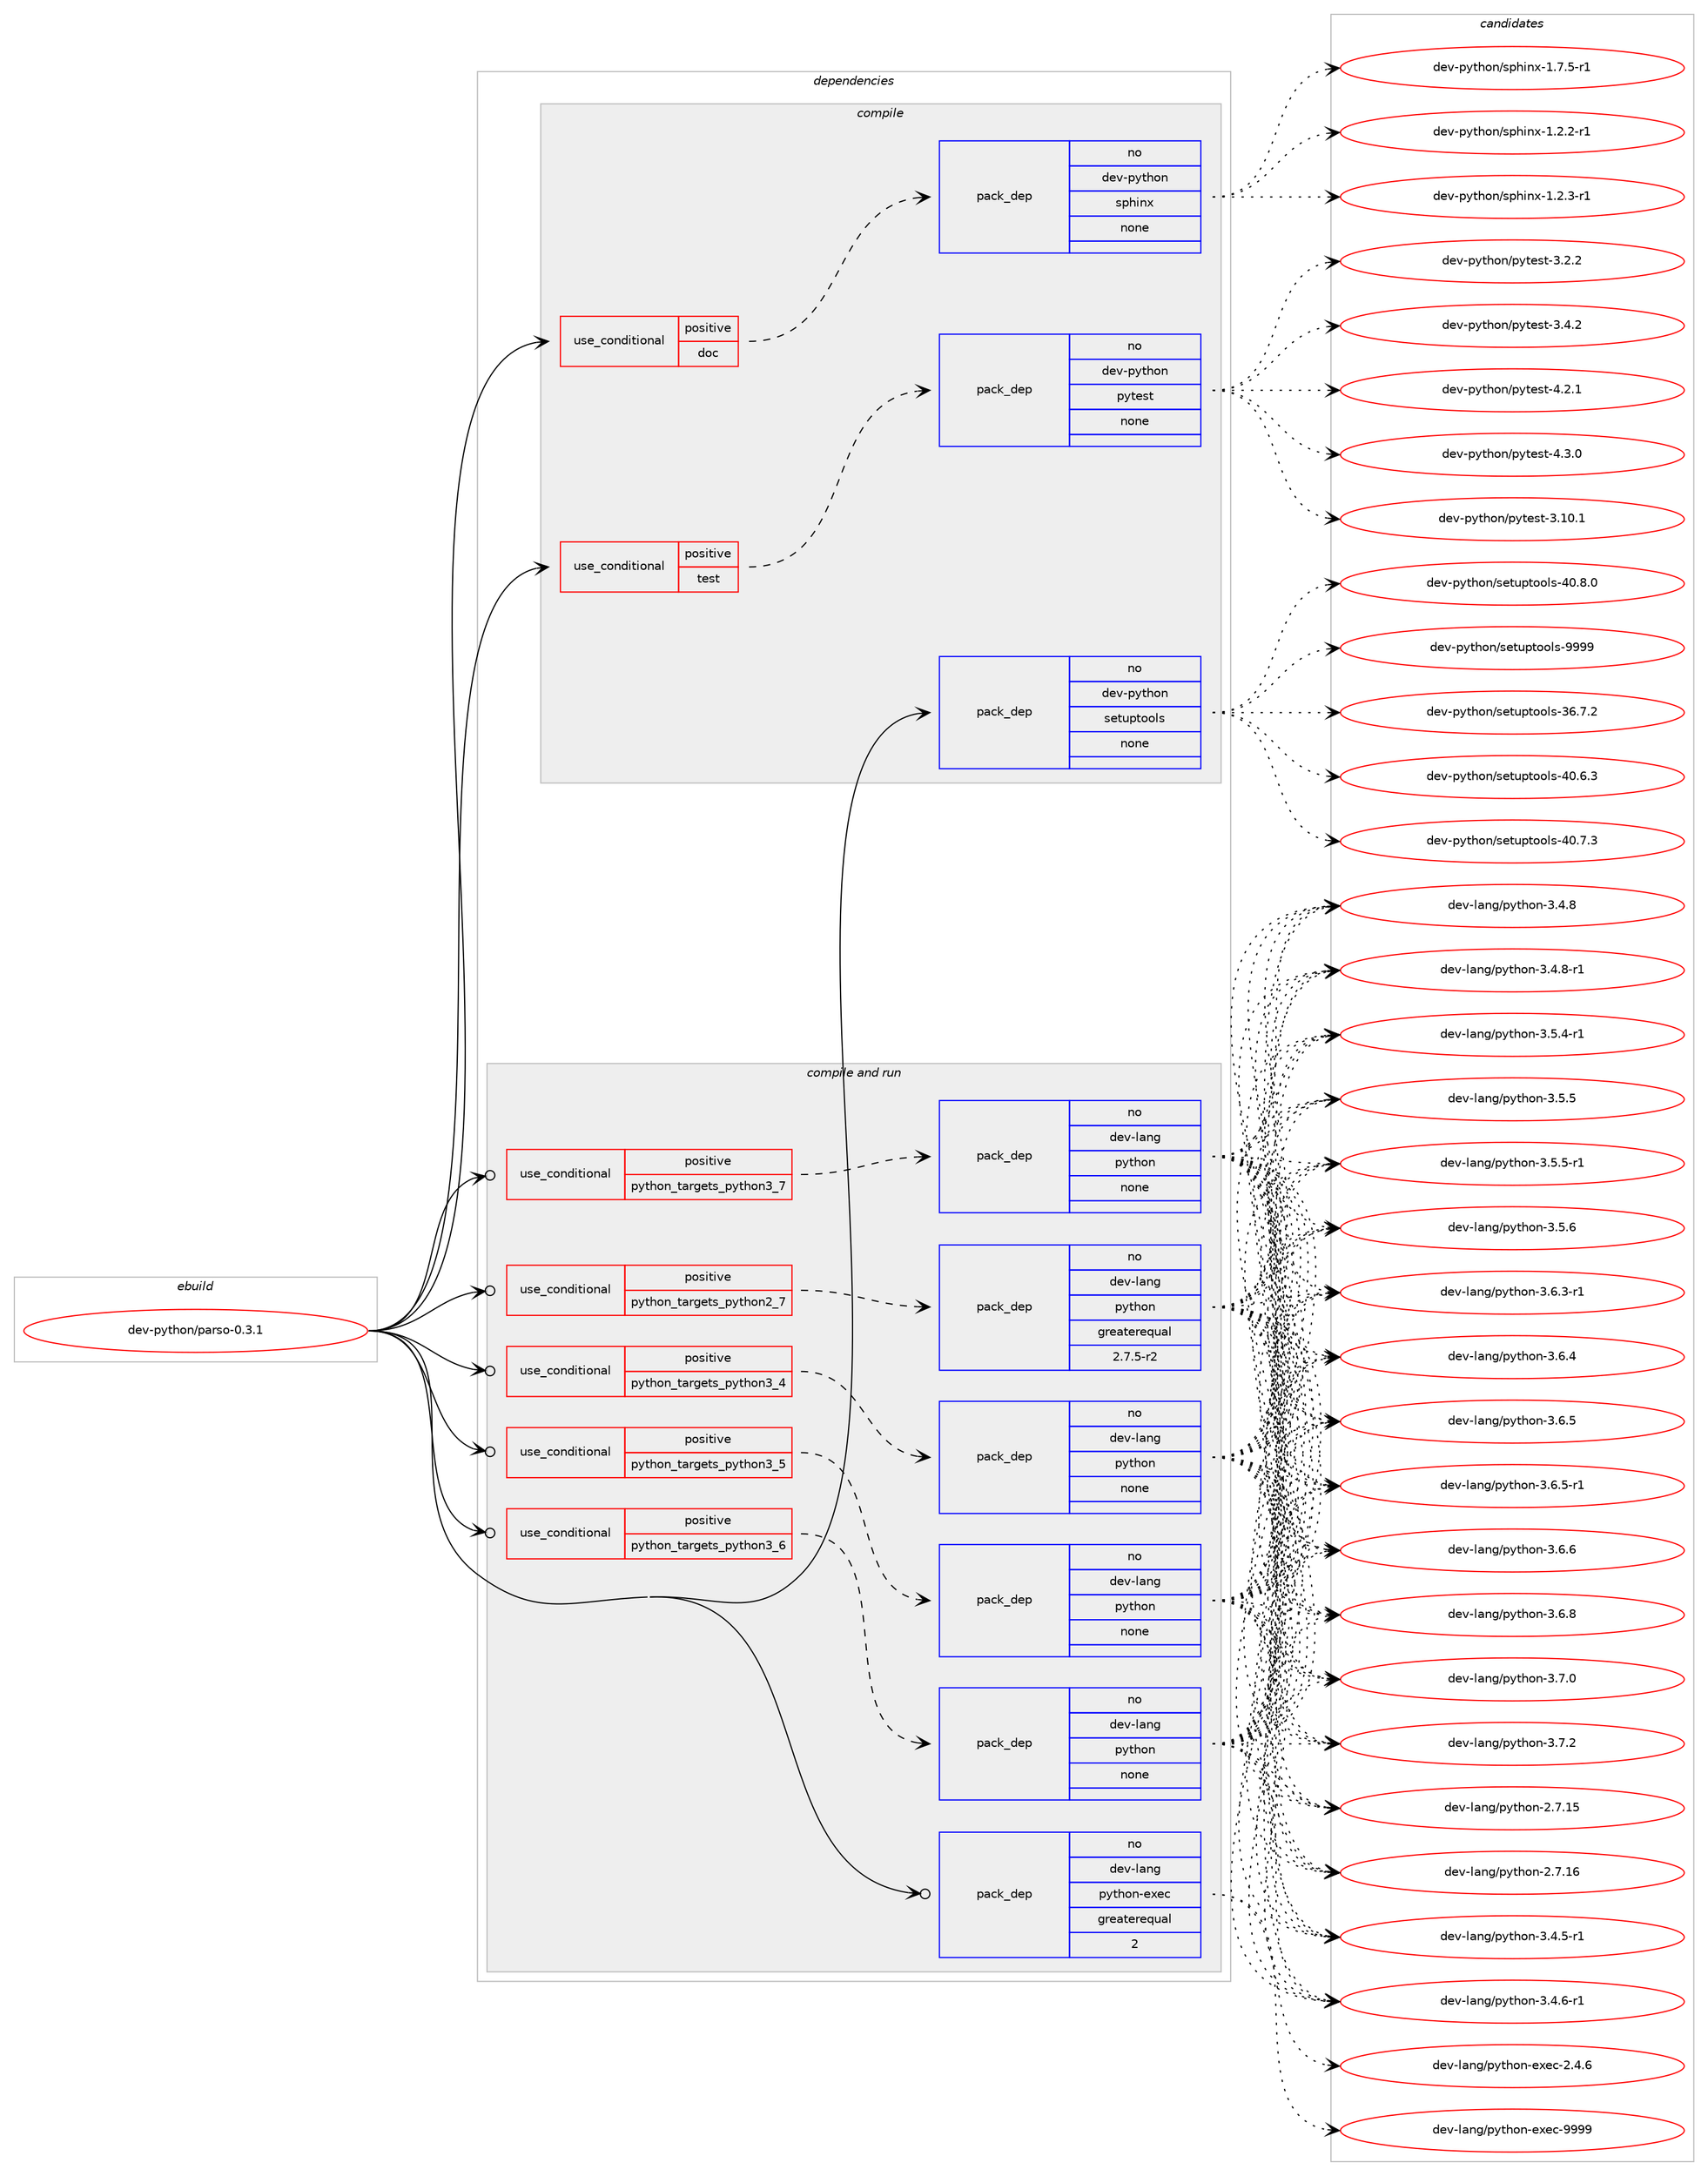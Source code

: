 digraph prolog {

# *************
# Graph options
# *************

newrank=true;
concentrate=true;
compound=true;
graph [rankdir=LR,fontname=Helvetica,fontsize=10,ranksep=1.5];#, ranksep=2.5, nodesep=0.2];
edge  [arrowhead=vee];
node  [fontname=Helvetica,fontsize=10];

# **********
# The ebuild
# **********

subgraph cluster_leftcol {
color=gray;
rank=same;
label=<<i>ebuild</i>>;
id [label="dev-python/parso-0.3.1", color=red, width=4, href="../dev-python/parso-0.3.1.svg"];
}

# ****************
# The dependencies
# ****************

subgraph cluster_midcol {
color=gray;
label=<<i>dependencies</i>>;
subgraph cluster_compile {
fillcolor="#eeeeee";
style=filled;
label=<<i>compile</i>>;
subgraph cond379013 {
dependency1424343 [label=<<TABLE BORDER="0" CELLBORDER="1" CELLSPACING="0" CELLPADDING="4"><TR><TD ROWSPAN="3" CELLPADDING="10">use_conditional</TD></TR><TR><TD>positive</TD></TR><TR><TD>doc</TD></TR></TABLE>>, shape=none, color=red];
subgraph pack1022020 {
dependency1424344 [label=<<TABLE BORDER="0" CELLBORDER="1" CELLSPACING="0" CELLPADDING="4" WIDTH="220"><TR><TD ROWSPAN="6" CELLPADDING="30">pack_dep</TD></TR><TR><TD WIDTH="110">no</TD></TR><TR><TD>dev-python</TD></TR><TR><TD>sphinx</TD></TR><TR><TD>none</TD></TR><TR><TD></TD></TR></TABLE>>, shape=none, color=blue];
}
dependency1424343:e -> dependency1424344:w [weight=20,style="dashed",arrowhead="vee"];
}
id:e -> dependency1424343:w [weight=20,style="solid",arrowhead="vee"];
subgraph cond379014 {
dependency1424345 [label=<<TABLE BORDER="0" CELLBORDER="1" CELLSPACING="0" CELLPADDING="4"><TR><TD ROWSPAN="3" CELLPADDING="10">use_conditional</TD></TR><TR><TD>positive</TD></TR><TR><TD>test</TD></TR></TABLE>>, shape=none, color=red];
subgraph pack1022021 {
dependency1424346 [label=<<TABLE BORDER="0" CELLBORDER="1" CELLSPACING="0" CELLPADDING="4" WIDTH="220"><TR><TD ROWSPAN="6" CELLPADDING="30">pack_dep</TD></TR><TR><TD WIDTH="110">no</TD></TR><TR><TD>dev-python</TD></TR><TR><TD>pytest</TD></TR><TR><TD>none</TD></TR><TR><TD></TD></TR></TABLE>>, shape=none, color=blue];
}
dependency1424345:e -> dependency1424346:w [weight=20,style="dashed",arrowhead="vee"];
}
id:e -> dependency1424345:w [weight=20,style="solid",arrowhead="vee"];
subgraph pack1022022 {
dependency1424347 [label=<<TABLE BORDER="0" CELLBORDER="1" CELLSPACING="0" CELLPADDING="4" WIDTH="220"><TR><TD ROWSPAN="6" CELLPADDING="30">pack_dep</TD></TR><TR><TD WIDTH="110">no</TD></TR><TR><TD>dev-python</TD></TR><TR><TD>setuptools</TD></TR><TR><TD>none</TD></TR><TR><TD></TD></TR></TABLE>>, shape=none, color=blue];
}
id:e -> dependency1424347:w [weight=20,style="solid",arrowhead="vee"];
}
subgraph cluster_compileandrun {
fillcolor="#eeeeee";
style=filled;
label=<<i>compile and run</i>>;
subgraph cond379015 {
dependency1424348 [label=<<TABLE BORDER="0" CELLBORDER="1" CELLSPACING="0" CELLPADDING="4"><TR><TD ROWSPAN="3" CELLPADDING="10">use_conditional</TD></TR><TR><TD>positive</TD></TR><TR><TD>python_targets_python2_7</TD></TR></TABLE>>, shape=none, color=red];
subgraph pack1022023 {
dependency1424349 [label=<<TABLE BORDER="0" CELLBORDER="1" CELLSPACING="0" CELLPADDING="4" WIDTH="220"><TR><TD ROWSPAN="6" CELLPADDING="30">pack_dep</TD></TR><TR><TD WIDTH="110">no</TD></TR><TR><TD>dev-lang</TD></TR><TR><TD>python</TD></TR><TR><TD>greaterequal</TD></TR><TR><TD>2.7.5-r2</TD></TR></TABLE>>, shape=none, color=blue];
}
dependency1424348:e -> dependency1424349:w [weight=20,style="dashed",arrowhead="vee"];
}
id:e -> dependency1424348:w [weight=20,style="solid",arrowhead="odotvee"];
subgraph cond379016 {
dependency1424350 [label=<<TABLE BORDER="0" CELLBORDER="1" CELLSPACING="0" CELLPADDING="4"><TR><TD ROWSPAN="3" CELLPADDING="10">use_conditional</TD></TR><TR><TD>positive</TD></TR><TR><TD>python_targets_python3_4</TD></TR></TABLE>>, shape=none, color=red];
subgraph pack1022024 {
dependency1424351 [label=<<TABLE BORDER="0" CELLBORDER="1" CELLSPACING="0" CELLPADDING="4" WIDTH="220"><TR><TD ROWSPAN="6" CELLPADDING="30">pack_dep</TD></TR><TR><TD WIDTH="110">no</TD></TR><TR><TD>dev-lang</TD></TR><TR><TD>python</TD></TR><TR><TD>none</TD></TR><TR><TD></TD></TR></TABLE>>, shape=none, color=blue];
}
dependency1424350:e -> dependency1424351:w [weight=20,style="dashed",arrowhead="vee"];
}
id:e -> dependency1424350:w [weight=20,style="solid",arrowhead="odotvee"];
subgraph cond379017 {
dependency1424352 [label=<<TABLE BORDER="0" CELLBORDER="1" CELLSPACING="0" CELLPADDING="4"><TR><TD ROWSPAN="3" CELLPADDING="10">use_conditional</TD></TR><TR><TD>positive</TD></TR><TR><TD>python_targets_python3_5</TD></TR></TABLE>>, shape=none, color=red];
subgraph pack1022025 {
dependency1424353 [label=<<TABLE BORDER="0" CELLBORDER="1" CELLSPACING="0" CELLPADDING="4" WIDTH="220"><TR><TD ROWSPAN="6" CELLPADDING="30">pack_dep</TD></TR><TR><TD WIDTH="110">no</TD></TR><TR><TD>dev-lang</TD></TR><TR><TD>python</TD></TR><TR><TD>none</TD></TR><TR><TD></TD></TR></TABLE>>, shape=none, color=blue];
}
dependency1424352:e -> dependency1424353:w [weight=20,style="dashed",arrowhead="vee"];
}
id:e -> dependency1424352:w [weight=20,style="solid",arrowhead="odotvee"];
subgraph cond379018 {
dependency1424354 [label=<<TABLE BORDER="0" CELLBORDER="1" CELLSPACING="0" CELLPADDING="4"><TR><TD ROWSPAN="3" CELLPADDING="10">use_conditional</TD></TR><TR><TD>positive</TD></TR><TR><TD>python_targets_python3_6</TD></TR></TABLE>>, shape=none, color=red];
subgraph pack1022026 {
dependency1424355 [label=<<TABLE BORDER="0" CELLBORDER="1" CELLSPACING="0" CELLPADDING="4" WIDTH="220"><TR><TD ROWSPAN="6" CELLPADDING="30">pack_dep</TD></TR><TR><TD WIDTH="110">no</TD></TR><TR><TD>dev-lang</TD></TR><TR><TD>python</TD></TR><TR><TD>none</TD></TR><TR><TD></TD></TR></TABLE>>, shape=none, color=blue];
}
dependency1424354:e -> dependency1424355:w [weight=20,style="dashed",arrowhead="vee"];
}
id:e -> dependency1424354:w [weight=20,style="solid",arrowhead="odotvee"];
subgraph cond379019 {
dependency1424356 [label=<<TABLE BORDER="0" CELLBORDER="1" CELLSPACING="0" CELLPADDING="4"><TR><TD ROWSPAN="3" CELLPADDING="10">use_conditional</TD></TR><TR><TD>positive</TD></TR><TR><TD>python_targets_python3_7</TD></TR></TABLE>>, shape=none, color=red];
subgraph pack1022027 {
dependency1424357 [label=<<TABLE BORDER="0" CELLBORDER="1" CELLSPACING="0" CELLPADDING="4" WIDTH="220"><TR><TD ROWSPAN="6" CELLPADDING="30">pack_dep</TD></TR><TR><TD WIDTH="110">no</TD></TR><TR><TD>dev-lang</TD></TR><TR><TD>python</TD></TR><TR><TD>none</TD></TR><TR><TD></TD></TR></TABLE>>, shape=none, color=blue];
}
dependency1424356:e -> dependency1424357:w [weight=20,style="dashed",arrowhead="vee"];
}
id:e -> dependency1424356:w [weight=20,style="solid",arrowhead="odotvee"];
subgraph pack1022028 {
dependency1424358 [label=<<TABLE BORDER="0" CELLBORDER="1" CELLSPACING="0" CELLPADDING="4" WIDTH="220"><TR><TD ROWSPAN="6" CELLPADDING="30">pack_dep</TD></TR><TR><TD WIDTH="110">no</TD></TR><TR><TD>dev-lang</TD></TR><TR><TD>python-exec</TD></TR><TR><TD>greaterequal</TD></TR><TR><TD>2</TD></TR></TABLE>>, shape=none, color=blue];
}
id:e -> dependency1424358:w [weight=20,style="solid",arrowhead="odotvee"];
}
subgraph cluster_run {
fillcolor="#eeeeee";
style=filled;
label=<<i>run</i>>;
}
}

# **************
# The candidates
# **************

subgraph cluster_choices {
rank=same;
color=gray;
label=<<i>candidates</i>>;

subgraph choice1022020 {
color=black;
nodesep=1;
choice10010111845112121116104111110471151121041051101204549465046504511449 [label="dev-python/sphinx-1.2.2-r1", color=red, width=4,href="../dev-python/sphinx-1.2.2-r1.svg"];
choice10010111845112121116104111110471151121041051101204549465046514511449 [label="dev-python/sphinx-1.2.3-r1", color=red, width=4,href="../dev-python/sphinx-1.2.3-r1.svg"];
choice10010111845112121116104111110471151121041051101204549465546534511449 [label="dev-python/sphinx-1.7.5-r1", color=red, width=4,href="../dev-python/sphinx-1.7.5-r1.svg"];
dependency1424344:e -> choice10010111845112121116104111110471151121041051101204549465046504511449:w [style=dotted,weight="100"];
dependency1424344:e -> choice10010111845112121116104111110471151121041051101204549465046514511449:w [style=dotted,weight="100"];
dependency1424344:e -> choice10010111845112121116104111110471151121041051101204549465546534511449:w [style=dotted,weight="100"];
}
subgraph choice1022021 {
color=black;
nodesep=1;
choice100101118451121211161041111104711212111610111511645514649484649 [label="dev-python/pytest-3.10.1", color=red, width=4,href="../dev-python/pytest-3.10.1.svg"];
choice1001011184511212111610411111047112121116101115116455146504650 [label="dev-python/pytest-3.2.2", color=red, width=4,href="../dev-python/pytest-3.2.2.svg"];
choice1001011184511212111610411111047112121116101115116455146524650 [label="dev-python/pytest-3.4.2", color=red, width=4,href="../dev-python/pytest-3.4.2.svg"];
choice1001011184511212111610411111047112121116101115116455246504649 [label="dev-python/pytest-4.2.1", color=red, width=4,href="../dev-python/pytest-4.2.1.svg"];
choice1001011184511212111610411111047112121116101115116455246514648 [label="dev-python/pytest-4.3.0", color=red, width=4,href="../dev-python/pytest-4.3.0.svg"];
dependency1424346:e -> choice100101118451121211161041111104711212111610111511645514649484649:w [style=dotted,weight="100"];
dependency1424346:e -> choice1001011184511212111610411111047112121116101115116455146504650:w [style=dotted,weight="100"];
dependency1424346:e -> choice1001011184511212111610411111047112121116101115116455146524650:w [style=dotted,weight="100"];
dependency1424346:e -> choice1001011184511212111610411111047112121116101115116455246504649:w [style=dotted,weight="100"];
dependency1424346:e -> choice1001011184511212111610411111047112121116101115116455246514648:w [style=dotted,weight="100"];
}
subgraph choice1022022 {
color=black;
nodesep=1;
choice100101118451121211161041111104711510111611711211611111110811545515446554650 [label="dev-python/setuptools-36.7.2", color=red, width=4,href="../dev-python/setuptools-36.7.2.svg"];
choice100101118451121211161041111104711510111611711211611111110811545524846544651 [label="dev-python/setuptools-40.6.3", color=red, width=4,href="../dev-python/setuptools-40.6.3.svg"];
choice100101118451121211161041111104711510111611711211611111110811545524846554651 [label="dev-python/setuptools-40.7.3", color=red, width=4,href="../dev-python/setuptools-40.7.3.svg"];
choice100101118451121211161041111104711510111611711211611111110811545524846564648 [label="dev-python/setuptools-40.8.0", color=red, width=4,href="../dev-python/setuptools-40.8.0.svg"];
choice10010111845112121116104111110471151011161171121161111111081154557575757 [label="dev-python/setuptools-9999", color=red, width=4,href="../dev-python/setuptools-9999.svg"];
dependency1424347:e -> choice100101118451121211161041111104711510111611711211611111110811545515446554650:w [style=dotted,weight="100"];
dependency1424347:e -> choice100101118451121211161041111104711510111611711211611111110811545524846544651:w [style=dotted,weight="100"];
dependency1424347:e -> choice100101118451121211161041111104711510111611711211611111110811545524846554651:w [style=dotted,weight="100"];
dependency1424347:e -> choice100101118451121211161041111104711510111611711211611111110811545524846564648:w [style=dotted,weight="100"];
dependency1424347:e -> choice10010111845112121116104111110471151011161171121161111111081154557575757:w [style=dotted,weight="100"];
}
subgraph choice1022023 {
color=black;
nodesep=1;
choice10010111845108971101034711212111610411111045504655464953 [label="dev-lang/python-2.7.15", color=red, width=4,href="../dev-lang/python-2.7.15.svg"];
choice10010111845108971101034711212111610411111045504655464954 [label="dev-lang/python-2.7.16", color=red, width=4,href="../dev-lang/python-2.7.16.svg"];
choice1001011184510897110103471121211161041111104551465246534511449 [label="dev-lang/python-3.4.5-r1", color=red, width=4,href="../dev-lang/python-3.4.5-r1.svg"];
choice1001011184510897110103471121211161041111104551465246544511449 [label="dev-lang/python-3.4.6-r1", color=red, width=4,href="../dev-lang/python-3.4.6-r1.svg"];
choice100101118451089711010347112121116104111110455146524656 [label="dev-lang/python-3.4.8", color=red, width=4,href="../dev-lang/python-3.4.8.svg"];
choice1001011184510897110103471121211161041111104551465246564511449 [label="dev-lang/python-3.4.8-r1", color=red, width=4,href="../dev-lang/python-3.4.8-r1.svg"];
choice1001011184510897110103471121211161041111104551465346524511449 [label="dev-lang/python-3.5.4-r1", color=red, width=4,href="../dev-lang/python-3.5.4-r1.svg"];
choice100101118451089711010347112121116104111110455146534653 [label="dev-lang/python-3.5.5", color=red, width=4,href="../dev-lang/python-3.5.5.svg"];
choice1001011184510897110103471121211161041111104551465346534511449 [label="dev-lang/python-3.5.5-r1", color=red, width=4,href="../dev-lang/python-3.5.5-r1.svg"];
choice100101118451089711010347112121116104111110455146534654 [label="dev-lang/python-3.5.6", color=red, width=4,href="../dev-lang/python-3.5.6.svg"];
choice1001011184510897110103471121211161041111104551465446514511449 [label="dev-lang/python-3.6.3-r1", color=red, width=4,href="../dev-lang/python-3.6.3-r1.svg"];
choice100101118451089711010347112121116104111110455146544652 [label="dev-lang/python-3.6.4", color=red, width=4,href="../dev-lang/python-3.6.4.svg"];
choice100101118451089711010347112121116104111110455146544653 [label="dev-lang/python-3.6.5", color=red, width=4,href="../dev-lang/python-3.6.5.svg"];
choice1001011184510897110103471121211161041111104551465446534511449 [label="dev-lang/python-3.6.5-r1", color=red, width=4,href="../dev-lang/python-3.6.5-r1.svg"];
choice100101118451089711010347112121116104111110455146544654 [label="dev-lang/python-3.6.6", color=red, width=4,href="../dev-lang/python-3.6.6.svg"];
choice100101118451089711010347112121116104111110455146544656 [label="dev-lang/python-3.6.8", color=red, width=4,href="../dev-lang/python-3.6.8.svg"];
choice100101118451089711010347112121116104111110455146554648 [label="dev-lang/python-3.7.0", color=red, width=4,href="../dev-lang/python-3.7.0.svg"];
choice100101118451089711010347112121116104111110455146554650 [label="dev-lang/python-3.7.2", color=red, width=4,href="../dev-lang/python-3.7.2.svg"];
dependency1424349:e -> choice10010111845108971101034711212111610411111045504655464953:w [style=dotted,weight="100"];
dependency1424349:e -> choice10010111845108971101034711212111610411111045504655464954:w [style=dotted,weight="100"];
dependency1424349:e -> choice1001011184510897110103471121211161041111104551465246534511449:w [style=dotted,weight="100"];
dependency1424349:e -> choice1001011184510897110103471121211161041111104551465246544511449:w [style=dotted,weight="100"];
dependency1424349:e -> choice100101118451089711010347112121116104111110455146524656:w [style=dotted,weight="100"];
dependency1424349:e -> choice1001011184510897110103471121211161041111104551465246564511449:w [style=dotted,weight="100"];
dependency1424349:e -> choice1001011184510897110103471121211161041111104551465346524511449:w [style=dotted,weight="100"];
dependency1424349:e -> choice100101118451089711010347112121116104111110455146534653:w [style=dotted,weight="100"];
dependency1424349:e -> choice1001011184510897110103471121211161041111104551465346534511449:w [style=dotted,weight="100"];
dependency1424349:e -> choice100101118451089711010347112121116104111110455146534654:w [style=dotted,weight="100"];
dependency1424349:e -> choice1001011184510897110103471121211161041111104551465446514511449:w [style=dotted,weight="100"];
dependency1424349:e -> choice100101118451089711010347112121116104111110455146544652:w [style=dotted,weight="100"];
dependency1424349:e -> choice100101118451089711010347112121116104111110455146544653:w [style=dotted,weight="100"];
dependency1424349:e -> choice1001011184510897110103471121211161041111104551465446534511449:w [style=dotted,weight="100"];
dependency1424349:e -> choice100101118451089711010347112121116104111110455146544654:w [style=dotted,weight="100"];
dependency1424349:e -> choice100101118451089711010347112121116104111110455146544656:w [style=dotted,weight="100"];
dependency1424349:e -> choice100101118451089711010347112121116104111110455146554648:w [style=dotted,weight="100"];
dependency1424349:e -> choice100101118451089711010347112121116104111110455146554650:w [style=dotted,weight="100"];
}
subgraph choice1022024 {
color=black;
nodesep=1;
choice10010111845108971101034711212111610411111045504655464953 [label="dev-lang/python-2.7.15", color=red, width=4,href="../dev-lang/python-2.7.15.svg"];
choice10010111845108971101034711212111610411111045504655464954 [label="dev-lang/python-2.7.16", color=red, width=4,href="../dev-lang/python-2.7.16.svg"];
choice1001011184510897110103471121211161041111104551465246534511449 [label="dev-lang/python-3.4.5-r1", color=red, width=4,href="../dev-lang/python-3.4.5-r1.svg"];
choice1001011184510897110103471121211161041111104551465246544511449 [label="dev-lang/python-3.4.6-r1", color=red, width=4,href="../dev-lang/python-3.4.6-r1.svg"];
choice100101118451089711010347112121116104111110455146524656 [label="dev-lang/python-3.4.8", color=red, width=4,href="../dev-lang/python-3.4.8.svg"];
choice1001011184510897110103471121211161041111104551465246564511449 [label="dev-lang/python-3.4.8-r1", color=red, width=4,href="../dev-lang/python-3.4.8-r1.svg"];
choice1001011184510897110103471121211161041111104551465346524511449 [label="dev-lang/python-3.5.4-r1", color=red, width=4,href="../dev-lang/python-3.5.4-r1.svg"];
choice100101118451089711010347112121116104111110455146534653 [label="dev-lang/python-3.5.5", color=red, width=4,href="../dev-lang/python-3.5.5.svg"];
choice1001011184510897110103471121211161041111104551465346534511449 [label="dev-lang/python-3.5.5-r1", color=red, width=4,href="../dev-lang/python-3.5.5-r1.svg"];
choice100101118451089711010347112121116104111110455146534654 [label="dev-lang/python-3.5.6", color=red, width=4,href="../dev-lang/python-3.5.6.svg"];
choice1001011184510897110103471121211161041111104551465446514511449 [label="dev-lang/python-3.6.3-r1", color=red, width=4,href="../dev-lang/python-3.6.3-r1.svg"];
choice100101118451089711010347112121116104111110455146544652 [label="dev-lang/python-3.6.4", color=red, width=4,href="../dev-lang/python-3.6.4.svg"];
choice100101118451089711010347112121116104111110455146544653 [label="dev-lang/python-3.6.5", color=red, width=4,href="../dev-lang/python-3.6.5.svg"];
choice1001011184510897110103471121211161041111104551465446534511449 [label="dev-lang/python-3.6.5-r1", color=red, width=4,href="../dev-lang/python-3.6.5-r1.svg"];
choice100101118451089711010347112121116104111110455146544654 [label="dev-lang/python-3.6.6", color=red, width=4,href="../dev-lang/python-3.6.6.svg"];
choice100101118451089711010347112121116104111110455146544656 [label="dev-lang/python-3.6.8", color=red, width=4,href="../dev-lang/python-3.6.8.svg"];
choice100101118451089711010347112121116104111110455146554648 [label="dev-lang/python-3.7.0", color=red, width=4,href="../dev-lang/python-3.7.0.svg"];
choice100101118451089711010347112121116104111110455146554650 [label="dev-lang/python-3.7.2", color=red, width=4,href="../dev-lang/python-3.7.2.svg"];
dependency1424351:e -> choice10010111845108971101034711212111610411111045504655464953:w [style=dotted,weight="100"];
dependency1424351:e -> choice10010111845108971101034711212111610411111045504655464954:w [style=dotted,weight="100"];
dependency1424351:e -> choice1001011184510897110103471121211161041111104551465246534511449:w [style=dotted,weight="100"];
dependency1424351:e -> choice1001011184510897110103471121211161041111104551465246544511449:w [style=dotted,weight="100"];
dependency1424351:e -> choice100101118451089711010347112121116104111110455146524656:w [style=dotted,weight="100"];
dependency1424351:e -> choice1001011184510897110103471121211161041111104551465246564511449:w [style=dotted,weight="100"];
dependency1424351:e -> choice1001011184510897110103471121211161041111104551465346524511449:w [style=dotted,weight="100"];
dependency1424351:e -> choice100101118451089711010347112121116104111110455146534653:w [style=dotted,weight="100"];
dependency1424351:e -> choice1001011184510897110103471121211161041111104551465346534511449:w [style=dotted,weight="100"];
dependency1424351:e -> choice100101118451089711010347112121116104111110455146534654:w [style=dotted,weight="100"];
dependency1424351:e -> choice1001011184510897110103471121211161041111104551465446514511449:w [style=dotted,weight="100"];
dependency1424351:e -> choice100101118451089711010347112121116104111110455146544652:w [style=dotted,weight="100"];
dependency1424351:e -> choice100101118451089711010347112121116104111110455146544653:w [style=dotted,weight="100"];
dependency1424351:e -> choice1001011184510897110103471121211161041111104551465446534511449:w [style=dotted,weight="100"];
dependency1424351:e -> choice100101118451089711010347112121116104111110455146544654:w [style=dotted,weight="100"];
dependency1424351:e -> choice100101118451089711010347112121116104111110455146544656:w [style=dotted,weight="100"];
dependency1424351:e -> choice100101118451089711010347112121116104111110455146554648:w [style=dotted,weight="100"];
dependency1424351:e -> choice100101118451089711010347112121116104111110455146554650:w [style=dotted,weight="100"];
}
subgraph choice1022025 {
color=black;
nodesep=1;
choice10010111845108971101034711212111610411111045504655464953 [label="dev-lang/python-2.7.15", color=red, width=4,href="../dev-lang/python-2.7.15.svg"];
choice10010111845108971101034711212111610411111045504655464954 [label="dev-lang/python-2.7.16", color=red, width=4,href="../dev-lang/python-2.7.16.svg"];
choice1001011184510897110103471121211161041111104551465246534511449 [label="dev-lang/python-3.4.5-r1", color=red, width=4,href="../dev-lang/python-3.4.5-r1.svg"];
choice1001011184510897110103471121211161041111104551465246544511449 [label="dev-lang/python-3.4.6-r1", color=red, width=4,href="../dev-lang/python-3.4.6-r1.svg"];
choice100101118451089711010347112121116104111110455146524656 [label="dev-lang/python-3.4.8", color=red, width=4,href="../dev-lang/python-3.4.8.svg"];
choice1001011184510897110103471121211161041111104551465246564511449 [label="dev-lang/python-3.4.8-r1", color=red, width=4,href="../dev-lang/python-3.4.8-r1.svg"];
choice1001011184510897110103471121211161041111104551465346524511449 [label="dev-lang/python-3.5.4-r1", color=red, width=4,href="../dev-lang/python-3.5.4-r1.svg"];
choice100101118451089711010347112121116104111110455146534653 [label="dev-lang/python-3.5.5", color=red, width=4,href="../dev-lang/python-3.5.5.svg"];
choice1001011184510897110103471121211161041111104551465346534511449 [label="dev-lang/python-3.5.5-r1", color=red, width=4,href="../dev-lang/python-3.5.5-r1.svg"];
choice100101118451089711010347112121116104111110455146534654 [label="dev-lang/python-3.5.6", color=red, width=4,href="../dev-lang/python-3.5.6.svg"];
choice1001011184510897110103471121211161041111104551465446514511449 [label="dev-lang/python-3.6.3-r1", color=red, width=4,href="../dev-lang/python-3.6.3-r1.svg"];
choice100101118451089711010347112121116104111110455146544652 [label="dev-lang/python-3.6.4", color=red, width=4,href="../dev-lang/python-3.6.4.svg"];
choice100101118451089711010347112121116104111110455146544653 [label="dev-lang/python-3.6.5", color=red, width=4,href="../dev-lang/python-3.6.5.svg"];
choice1001011184510897110103471121211161041111104551465446534511449 [label="dev-lang/python-3.6.5-r1", color=red, width=4,href="../dev-lang/python-3.6.5-r1.svg"];
choice100101118451089711010347112121116104111110455146544654 [label="dev-lang/python-3.6.6", color=red, width=4,href="../dev-lang/python-3.6.6.svg"];
choice100101118451089711010347112121116104111110455146544656 [label="dev-lang/python-3.6.8", color=red, width=4,href="../dev-lang/python-3.6.8.svg"];
choice100101118451089711010347112121116104111110455146554648 [label="dev-lang/python-3.7.0", color=red, width=4,href="../dev-lang/python-3.7.0.svg"];
choice100101118451089711010347112121116104111110455146554650 [label="dev-lang/python-3.7.2", color=red, width=4,href="../dev-lang/python-3.7.2.svg"];
dependency1424353:e -> choice10010111845108971101034711212111610411111045504655464953:w [style=dotted,weight="100"];
dependency1424353:e -> choice10010111845108971101034711212111610411111045504655464954:w [style=dotted,weight="100"];
dependency1424353:e -> choice1001011184510897110103471121211161041111104551465246534511449:w [style=dotted,weight="100"];
dependency1424353:e -> choice1001011184510897110103471121211161041111104551465246544511449:w [style=dotted,weight="100"];
dependency1424353:e -> choice100101118451089711010347112121116104111110455146524656:w [style=dotted,weight="100"];
dependency1424353:e -> choice1001011184510897110103471121211161041111104551465246564511449:w [style=dotted,weight="100"];
dependency1424353:e -> choice1001011184510897110103471121211161041111104551465346524511449:w [style=dotted,weight="100"];
dependency1424353:e -> choice100101118451089711010347112121116104111110455146534653:w [style=dotted,weight="100"];
dependency1424353:e -> choice1001011184510897110103471121211161041111104551465346534511449:w [style=dotted,weight="100"];
dependency1424353:e -> choice100101118451089711010347112121116104111110455146534654:w [style=dotted,weight="100"];
dependency1424353:e -> choice1001011184510897110103471121211161041111104551465446514511449:w [style=dotted,weight="100"];
dependency1424353:e -> choice100101118451089711010347112121116104111110455146544652:w [style=dotted,weight="100"];
dependency1424353:e -> choice100101118451089711010347112121116104111110455146544653:w [style=dotted,weight="100"];
dependency1424353:e -> choice1001011184510897110103471121211161041111104551465446534511449:w [style=dotted,weight="100"];
dependency1424353:e -> choice100101118451089711010347112121116104111110455146544654:w [style=dotted,weight="100"];
dependency1424353:e -> choice100101118451089711010347112121116104111110455146544656:w [style=dotted,weight="100"];
dependency1424353:e -> choice100101118451089711010347112121116104111110455146554648:w [style=dotted,weight="100"];
dependency1424353:e -> choice100101118451089711010347112121116104111110455146554650:w [style=dotted,weight="100"];
}
subgraph choice1022026 {
color=black;
nodesep=1;
choice10010111845108971101034711212111610411111045504655464953 [label="dev-lang/python-2.7.15", color=red, width=4,href="../dev-lang/python-2.7.15.svg"];
choice10010111845108971101034711212111610411111045504655464954 [label="dev-lang/python-2.7.16", color=red, width=4,href="../dev-lang/python-2.7.16.svg"];
choice1001011184510897110103471121211161041111104551465246534511449 [label="dev-lang/python-3.4.5-r1", color=red, width=4,href="../dev-lang/python-3.4.5-r1.svg"];
choice1001011184510897110103471121211161041111104551465246544511449 [label="dev-lang/python-3.4.6-r1", color=red, width=4,href="../dev-lang/python-3.4.6-r1.svg"];
choice100101118451089711010347112121116104111110455146524656 [label="dev-lang/python-3.4.8", color=red, width=4,href="../dev-lang/python-3.4.8.svg"];
choice1001011184510897110103471121211161041111104551465246564511449 [label="dev-lang/python-3.4.8-r1", color=red, width=4,href="../dev-lang/python-3.4.8-r1.svg"];
choice1001011184510897110103471121211161041111104551465346524511449 [label="dev-lang/python-3.5.4-r1", color=red, width=4,href="../dev-lang/python-3.5.4-r1.svg"];
choice100101118451089711010347112121116104111110455146534653 [label="dev-lang/python-3.5.5", color=red, width=4,href="../dev-lang/python-3.5.5.svg"];
choice1001011184510897110103471121211161041111104551465346534511449 [label="dev-lang/python-3.5.5-r1", color=red, width=4,href="../dev-lang/python-3.5.5-r1.svg"];
choice100101118451089711010347112121116104111110455146534654 [label="dev-lang/python-3.5.6", color=red, width=4,href="../dev-lang/python-3.5.6.svg"];
choice1001011184510897110103471121211161041111104551465446514511449 [label="dev-lang/python-3.6.3-r1", color=red, width=4,href="../dev-lang/python-3.6.3-r1.svg"];
choice100101118451089711010347112121116104111110455146544652 [label="dev-lang/python-3.6.4", color=red, width=4,href="../dev-lang/python-3.6.4.svg"];
choice100101118451089711010347112121116104111110455146544653 [label="dev-lang/python-3.6.5", color=red, width=4,href="../dev-lang/python-3.6.5.svg"];
choice1001011184510897110103471121211161041111104551465446534511449 [label="dev-lang/python-3.6.5-r1", color=red, width=4,href="../dev-lang/python-3.6.5-r1.svg"];
choice100101118451089711010347112121116104111110455146544654 [label="dev-lang/python-3.6.6", color=red, width=4,href="../dev-lang/python-3.6.6.svg"];
choice100101118451089711010347112121116104111110455146544656 [label="dev-lang/python-3.6.8", color=red, width=4,href="../dev-lang/python-3.6.8.svg"];
choice100101118451089711010347112121116104111110455146554648 [label="dev-lang/python-3.7.0", color=red, width=4,href="../dev-lang/python-3.7.0.svg"];
choice100101118451089711010347112121116104111110455146554650 [label="dev-lang/python-3.7.2", color=red, width=4,href="../dev-lang/python-3.7.2.svg"];
dependency1424355:e -> choice10010111845108971101034711212111610411111045504655464953:w [style=dotted,weight="100"];
dependency1424355:e -> choice10010111845108971101034711212111610411111045504655464954:w [style=dotted,weight="100"];
dependency1424355:e -> choice1001011184510897110103471121211161041111104551465246534511449:w [style=dotted,weight="100"];
dependency1424355:e -> choice1001011184510897110103471121211161041111104551465246544511449:w [style=dotted,weight="100"];
dependency1424355:e -> choice100101118451089711010347112121116104111110455146524656:w [style=dotted,weight="100"];
dependency1424355:e -> choice1001011184510897110103471121211161041111104551465246564511449:w [style=dotted,weight="100"];
dependency1424355:e -> choice1001011184510897110103471121211161041111104551465346524511449:w [style=dotted,weight="100"];
dependency1424355:e -> choice100101118451089711010347112121116104111110455146534653:w [style=dotted,weight="100"];
dependency1424355:e -> choice1001011184510897110103471121211161041111104551465346534511449:w [style=dotted,weight="100"];
dependency1424355:e -> choice100101118451089711010347112121116104111110455146534654:w [style=dotted,weight="100"];
dependency1424355:e -> choice1001011184510897110103471121211161041111104551465446514511449:w [style=dotted,weight="100"];
dependency1424355:e -> choice100101118451089711010347112121116104111110455146544652:w [style=dotted,weight="100"];
dependency1424355:e -> choice100101118451089711010347112121116104111110455146544653:w [style=dotted,weight="100"];
dependency1424355:e -> choice1001011184510897110103471121211161041111104551465446534511449:w [style=dotted,weight="100"];
dependency1424355:e -> choice100101118451089711010347112121116104111110455146544654:w [style=dotted,weight="100"];
dependency1424355:e -> choice100101118451089711010347112121116104111110455146544656:w [style=dotted,weight="100"];
dependency1424355:e -> choice100101118451089711010347112121116104111110455146554648:w [style=dotted,weight="100"];
dependency1424355:e -> choice100101118451089711010347112121116104111110455146554650:w [style=dotted,weight="100"];
}
subgraph choice1022027 {
color=black;
nodesep=1;
choice10010111845108971101034711212111610411111045504655464953 [label="dev-lang/python-2.7.15", color=red, width=4,href="../dev-lang/python-2.7.15.svg"];
choice10010111845108971101034711212111610411111045504655464954 [label="dev-lang/python-2.7.16", color=red, width=4,href="../dev-lang/python-2.7.16.svg"];
choice1001011184510897110103471121211161041111104551465246534511449 [label="dev-lang/python-3.4.5-r1", color=red, width=4,href="../dev-lang/python-3.4.5-r1.svg"];
choice1001011184510897110103471121211161041111104551465246544511449 [label="dev-lang/python-3.4.6-r1", color=red, width=4,href="../dev-lang/python-3.4.6-r1.svg"];
choice100101118451089711010347112121116104111110455146524656 [label="dev-lang/python-3.4.8", color=red, width=4,href="../dev-lang/python-3.4.8.svg"];
choice1001011184510897110103471121211161041111104551465246564511449 [label="dev-lang/python-3.4.8-r1", color=red, width=4,href="../dev-lang/python-3.4.8-r1.svg"];
choice1001011184510897110103471121211161041111104551465346524511449 [label="dev-lang/python-3.5.4-r1", color=red, width=4,href="../dev-lang/python-3.5.4-r1.svg"];
choice100101118451089711010347112121116104111110455146534653 [label="dev-lang/python-3.5.5", color=red, width=4,href="../dev-lang/python-3.5.5.svg"];
choice1001011184510897110103471121211161041111104551465346534511449 [label="dev-lang/python-3.5.5-r1", color=red, width=4,href="../dev-lang/python-3.5.5-r1.svg"];
choice100101118451089711010347112121116104111110455146534654 [label="dev-lang/python-3.5.6", color=red, width=4,href="../dev-lang/python-3.5.6.svg"];
choice1001011184510897110103471121211161041111104551465446514511449 [label="dev-lang/python-3.6.3-r1", color=red, width=4,href="../dev-lang/python-3.6.3-r1.svg"];
choice100101118451089711010347112121116104111110455146544652 [label="dev-lang/python-3.6.4", color=red, width=4,href="../dev-lang/python-3.6.4.svg"];
choice100101118451089711010347112121116104111110455146544653 [label="dev-lang/python-3.6.5", color=red, width=4,href="../dev-lang/python-3.6.5.svg"];
choice1001011184510897110103471121211161041111104551465446534511449 [label="dev-lang/python-3.6.5-r1", color=red, width=4,href="../dev-lang/python-3.6.5-r1.svg"];
choice100101118451089711010347112121116104111110455146544654 [label="dev-lang/python-3.6.6", color=red, width=4,href="../dev-lang/python-3.6.6.svg"];
choice100101118451089711010347112121116104111110455146544656 [label="dev-lang/python-3.6.8", color=red, width=4,href="../dev-lang/python-3.6.8.svg"];
choice100101118451089711010347112121116104111110455146554648 [label="dev-lang/python-3.7.0", color=red, width=4,href="../dev-lang/python-3.7.0.svg"];
choice100101118451089711010347112121116104111110455146554650 [label="dev-lang/python-3.7.2", color=red, width=4,href="../dev-lang/python-3.7.2.svg"];
dependency1424357:e -> choice10010111845108971101034711212111610411111045504655464953:w [style=dotted,weight="100"];
dependency1424357:e -> choice10010111845108971101034711212111610411111045504655464954:w [style=dotted,weight="100"];
dependency1424357:e -> choice1001011184510897110103471121211161041111104551465246534511449:w [style=dotted,weight="100"];
dependency1424357:e -> choice1001011184510897110103471121211161041111104551465246544511449:w [style=dotted,weight="100"];
dependency1424357:e -> choice100101118451089711010347112121116104111110455146524656:w [style=dotted,weight="100"];
dependency1424357:e -> choice1001011184510897110103471121211161041111104551465246564511449:w [style=dotted,weight="100"];
dependency1424357:e -> choice1001011184510897110103471121211161041111104551465346524511449:w [style=dotted,weight="100"];
dependency1424357:e -> choice100101118451089711010347112121116104111110455146534653:w [style=dotted,weight="100"];
dependency1424357:e -> choice1001011184510897110103471121211161041111104551465346534511449:w [style=dotted,weight="100"];
dependency1424357:e -> choice100101118451089711010347112121116104111110455146534654:w [style=dotted,weight="100"];
dependency1424357:e -> choice1001011184510897110103471121211161041111104551465446514511449:w [style=dotted,weight="100"];
dependency1424357:e -> choice100101118451089711010347112121116104111110455146544652:w [style=dotted,weight="100"];
dependency1424357:e -> choice100101118451089711010347112121116104111110455146544653:w [style=dotted,weight="100"];
dependency1424357:e -> choice1001011184510897110103471121211161041111104551465446534511449:w [style=dotted,weight="100"];
dependency1424357:e -> choice100101118451089711010347112121116104111110455146544654:w [style=dotted,weight="100"];
dependency1424357:e -> choice100101118451089711010347112121116104111110455146544656:w [style=dotted,weight="100"];
dependency1424357:e -> choice100101118451089711010347112121116104111110455146554648:w [style=dotted,weight="100"];
dependency1424357:e -> choice100101118451089711010347112121116104111110455146554650:w [style=dotted,weight="100"];
}
subgraph choice1022028 {
color=black;
nodesep=1;
choice1001011184510897110103471121211161041111104510112010199455046524654 [label="dev-lang/python-exec-2.4.6", color=red, width=4,href="../dev-lang/python-exec-2.4.6.svg"];
choice10010111845108971101034711212111610411111045101120101994557575757 [label="dev-lang/python-exec-9999", color=red, width=4,href="../dev-lang/python-exec-9999.svg"];
dependency1424358:e -> choice1001011184510897110103471121211161041111104510112010199455046524654:w [style=dotted,weight="100"];
dependency1424358:e -> choice10010111845108971101034711212111610411111045101120101994557575757:w [style=dotted,weight="100"];
}
}

}
